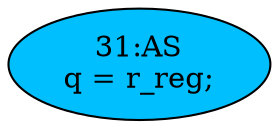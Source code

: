 strict digraph "" {
	node [label="\N"];
	"31:AS"	[ast="<pyverilog.vparser.ast.Assign object at 0x7f2358536610>",
		def_var="['q']",
		fillcolor=deepskyblue,
		label="31:AS
q = r_reg;",
		statements="[]",
		style=filled,
		typ=Assign,
		use_var="['r_reg']"];
}
